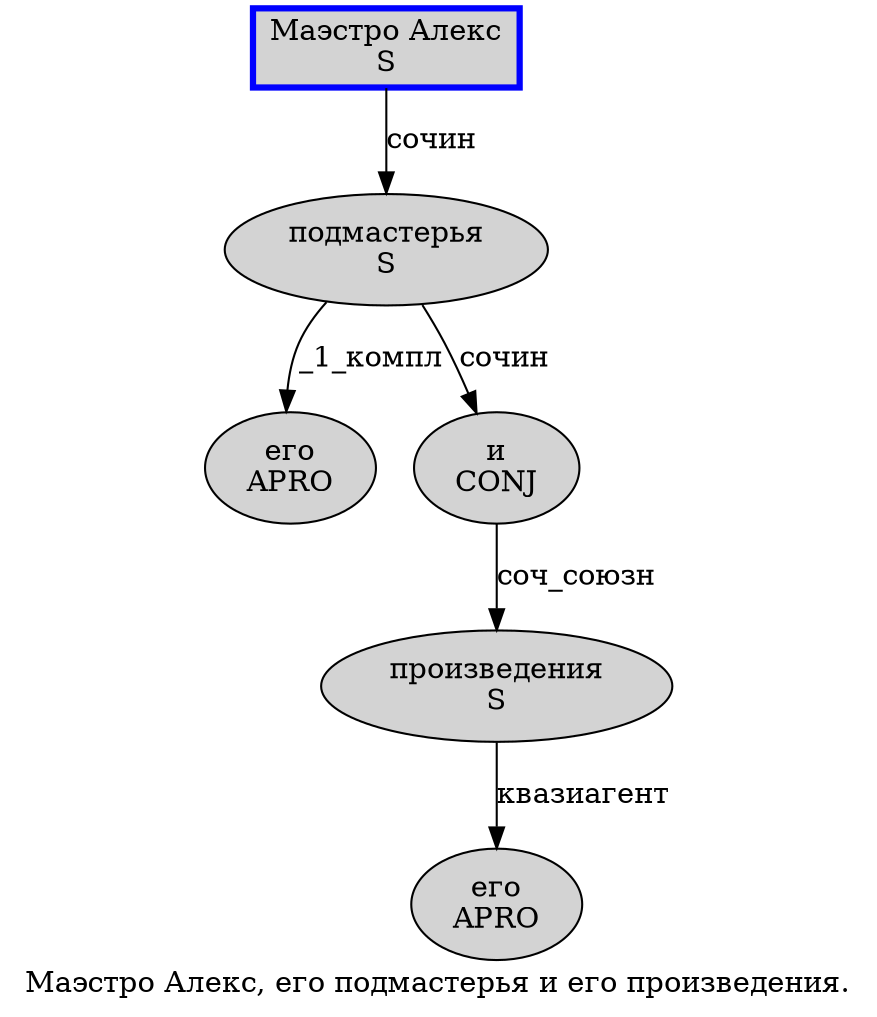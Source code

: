 digraph SENTENCE_3898 {
	graph [label="Маэстро Алекс, его подмастерья и его произведения."]
	node [style=filled]
		0 [label="Маэстро Алекс
S" color=blue fillcolor=lightgray penwidth=3 shape=box]
		2 [label="его
APRO" color="" fillcolor=lightgray penwidth=1 shape=ellipse]
		3 [label="подмастерья
S" color="" fillcolor=lightgray penwidth=1 shape=ellipse]
		4 [label="и
CONJ" color="" fillcolor=lightgray penwidth=1 shape=ellipse]
		5 [label="его
APRO" color="" fillcolor=lightgray penwidth=1 shape=ellipse]
		6 [label="произведения
S" color="" fillcolor=lightgray penwidth=1 shape=ellipse]
			6 -> 5 [label="квазиагент"]
			4 -> 6 [label="соч_союзн"]
			3 -> 2 [label="_1_компл"]
			3 -> 4 [label="сочин"]
			0 -> 3 [label="сочин"]
}